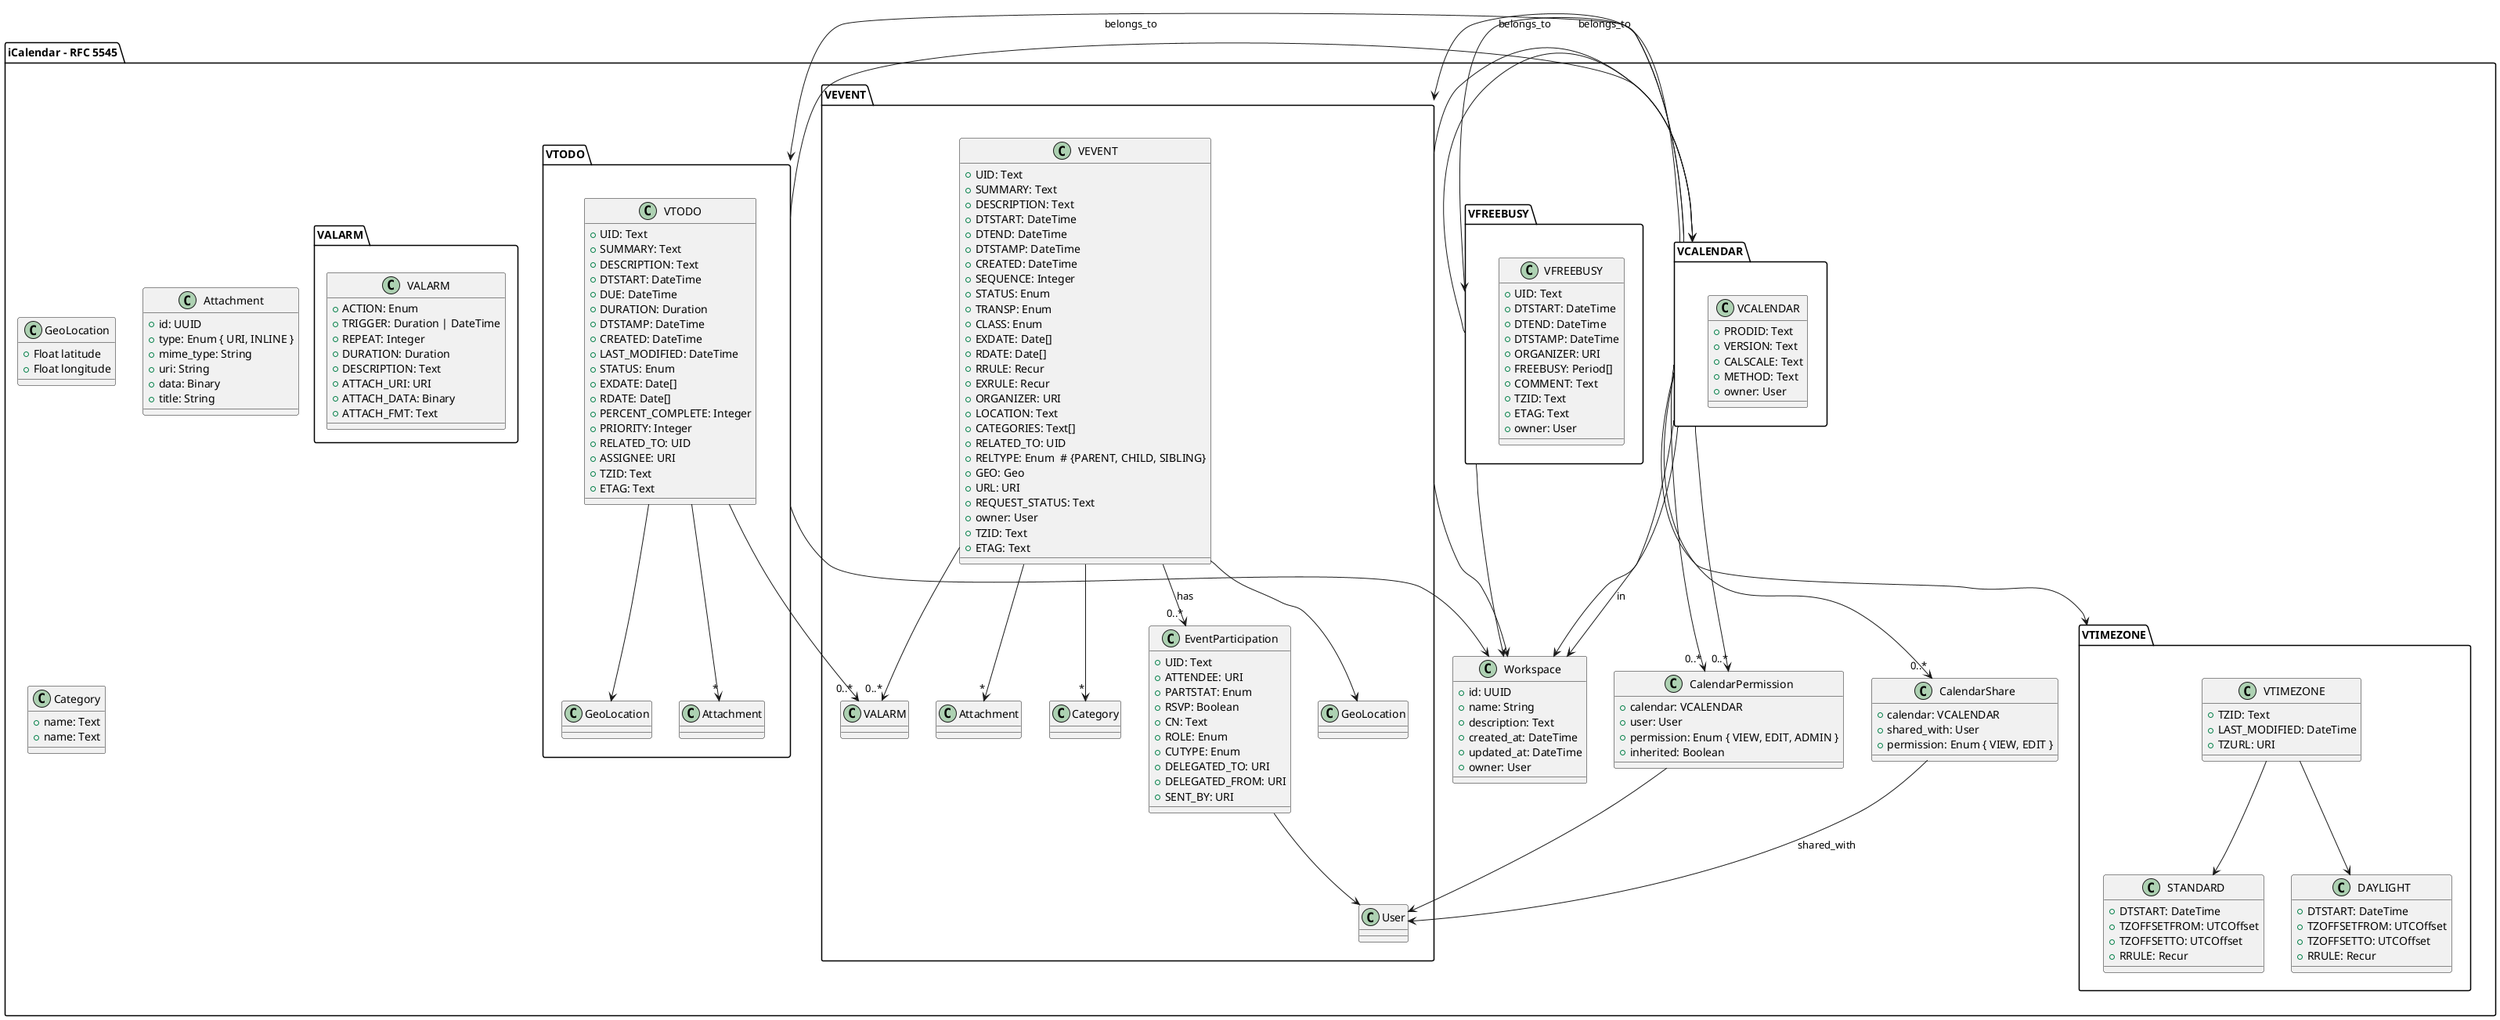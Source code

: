 @startuml RFC5545_ICALENDAR

package "iCalendar - RFC 5545" {

  package "VCALENDAR" {
    class VCALENDAR {
      +PRODID: Text
      +VERSION: Text
      +CALSCALE: Text
      +METHOD: Text
      +owner: User
    }
  }

package "VEVENT" {
  class VEVENT {
    +UID: Text
    +SUMMARY: Text
    +DESCRIPTION: Text
    +DTSTART: DateTime
    +DTEND: DateTime
    +DTSTAMP: DateTime
    +CREATED: DateTime
    +SEQUENCE: Integer
    +STATUS: Enum
    +TRANSP: Enum
    +CLASS: Enum
    +EXDATE: Date[]
    +RDATE: Date[]
    +RRULE: Recur
    +EXRULE: Recur
    +ORGANIZER: URI
    +LOCATION: Text
    +CATEGORIES: Text[]
    +RELATED_TO: UID
    +RELTYPE: Enum  # {PARENT, CHILD, SIBLING}
    +GEO: Geo
    +URL: URI
    +REQUEST_STATUS: Text
    +owner: User
    +TZID: Text
    +ETAG: Text
  }

    class EventParticipation {
      +UID: Text
      +ATTENDEE: URI
      +PARTSTAT: Enum
      +RSVP: Boolean
      +CN: Text
      +ROLE: Enum
      +CUTYPE: Enum
      +DELEGATED_TO: URI
      +DELEGATED_FROM: URI
      +SENT_BY: URI
    }

    VEVENT --> "0..*" EventParticipation : has
    VEVENT --> GeoLocation
    VEVENT --> "*" Attachment
    VEVENT --> "*" Category
    VEVENT --> "0..*" VALARM
    EventParticipation --> User

}
class GeoLocation {
  + Float latitude
  + Float longitude
}
  class Attachment {
    +id: UUID
    +type: Enum { URI, INLINE }
    +mime_type: String
    +uri: String
    +data: Binary
    +title: String
  }
  class Category {
    +name: Text
  }

package "VTODO" {
    class VTODO {
      +UID: Text
      +SUMMARY: Text
      +DESCRIPTION: Text
      +DTSTART: DateTime
      +DUE: DateTime
      +DURATION: Duration
      +DTSTAMP: DateTime
      +CREATED: DateTime
      +LAST_MODIFIED: DateTime
      +STATUS: Enum
      +EXDATE: Date[]
      +RDATE: Date[]
      +PERCENT_COMPLETE: Integer
      +PRIORITY: Integer
      +RELATED_TO: UID
      +ASSIGNEE: URI
      +TZID: Text
      +ETAG: Text
    }

    VTODO --> GeoLocation
    VTODO --> "*" Attachment
    VTODO --> "0..*" VALARM
  }

  package "VFREEBUSY" {
    class VFREEBUSY {
      +UID: Text
      +DTSTART: DateTime
      +DTEND: DateTime
      +DTSTAMP: DateTime
      +ORGANIZER: URI
      +FREEBUSY: Period[]
      +COMMENT: Text
      +TZID: Text
      +ETAG: Text
      +owner: User 
    }
  }

class Category {
  +name: Text
}
  package "VTIMEZONE" {
    class VTIMEZONE {
      +TZID: Text
      +LAST_MODIFIED: DateTime
      +TZURL: URI
    }

    class STANDARD {
      +DTSTART: DateTime
      +TZOFFSETFROM: UTCOffset
      +TZOFFSETTO: UTCOffset
      +RRULE: Recur
    }

    class DAYLIGHT {
      +DTSTART: DateTime
      +TZOFFSETFROM: UTCOffset
      +TZOFFSETTO: UTCOffset
      +RRULE: Recur
    }

    VTIMEZONE --> STANDARD
    VTIMEZONE --> DAYLIGHT
  }

  package "VALARM" {
    class VALARM {
      +ACTION: Enum
      +TRIGGER: Duration | DateTime
      +REPEAT: Integer
      +DURATION: Duration
      +DESCRIPTION: Text
      +ATTACH_URI: URI
      +ATTACH_DATA: Binary
      +ATTACH_FMT: Text
    }
  }

  class CalendarShare {
  + calendar: VCALENDAR
  + shared_with: User
  + permission: Enum { VIEW, EDIT }
}

class Workspace {
  +id: UUID
  +name: String
  +description: Text
  +created_at: DateTime
  +updated_at: DateTime
  +owner: User
}

class CalendarPermission {
  +calendar: VCALENDAR
  +user: User
  +permission: Enum { VIEW, EDIT, ADMIN }
  +inherited: Boolean
}
VCALENDAR --> "0..*" CalendarPermission
CalendarPermission --> User
VCALENDAR --> "0..*" CalendarPermission
VCALENDAR --> Workspace : in
VCALENDAR --> "0..*" CalendarShare
CalendarShare --> User : shared_with

  VCALENDAR --> VEVENT
  VCALENDAR --> VTODO
  VCALENDAR --> VFREEBUSY
  VCALENDAR --> VTIMEZONE
  VEVENT --> VCALENDAR : belongs_to
VTODO --> VCALENDAR : belongs_to
VFREEBUSY --> VCALENDAR : belongs_to

VCALENDAR --> Workspace
VEVENT --> Workspace
VTODO --> Workspace
VFREEBUSY --> Workspace